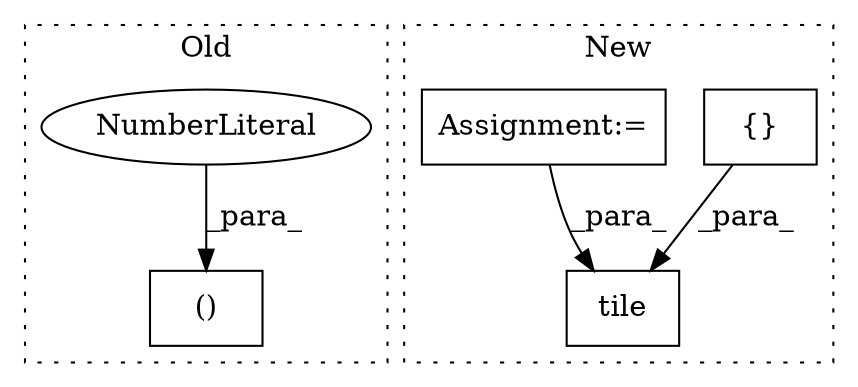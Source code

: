 digraph G {
subgraph cluster0 {
1 [label="()" a="106" s="17353" l="29" shape="box"];
5 [label="NumberLiteral" a="34" s="17367" l="1" shape="ellipse"];
label = "Old";
style="dotted";
}
subgraph cluster1 {
2 [label="tile" a="32" s="17386,17400" l="5,1" shape="box"];
3 [label="{}" a="4" s="17354,17360" l="1,1" shape="box"];
4 [label="Assignment:=" a="7" s="17287" l="1" shape="box"];
label = "New";
style="dotted";
}
3 -> 2 [label="_para_"];
4 -> 2 [label="_para_"];
5 -> 1 [label="_para_"];
}